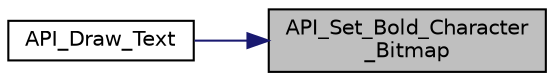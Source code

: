 digraph "API_Set_Bold_Character_Bitmap"
{
 // LATEX_PDF_SIZE
  edge [fontname="Helvetica",fontsize="10",labelfontname="Helvetica",labelfontsize="10"];
  node [fontname="Helvetica",fontsize="10",shape=record];
  rankdir="RL";
  Node1 [label="API_Set_Bold_Character\l_Bitmap",height=0.2,width=0.4,color="black", fillcolor="grey75", style="filled", fontcolor="black",tooltip="This function makes a bold character bitmap from the original bitmap."];
  Node1 -> Node2 [dir="back",color="midnightblue",fontsize="10",style="solid"];
  Node2 [label="API_Draw_Text",height=0.2,width=0.4,color="black", fillcolor="white", style="filled",URL="$text_8h.html#a0e1cd4cbb56ac4ada26673d37b160eec",tooltip="This function draws a received string on the VGA screen."];
}
